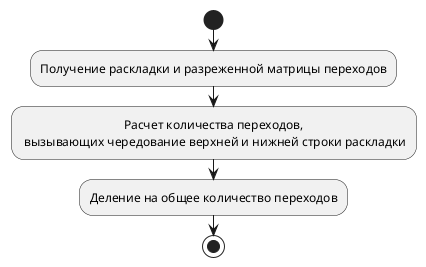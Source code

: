 
@startuml VAlter 
skinparam defaultTextAlignment center
start
:Получение раскладки и разреженной матрицы переходов;
:Расчет количества переходов,
 вызывающих чередование верхней и нижней строки раскладки;
:Деление на общее количество переходов;
stop
@enduml